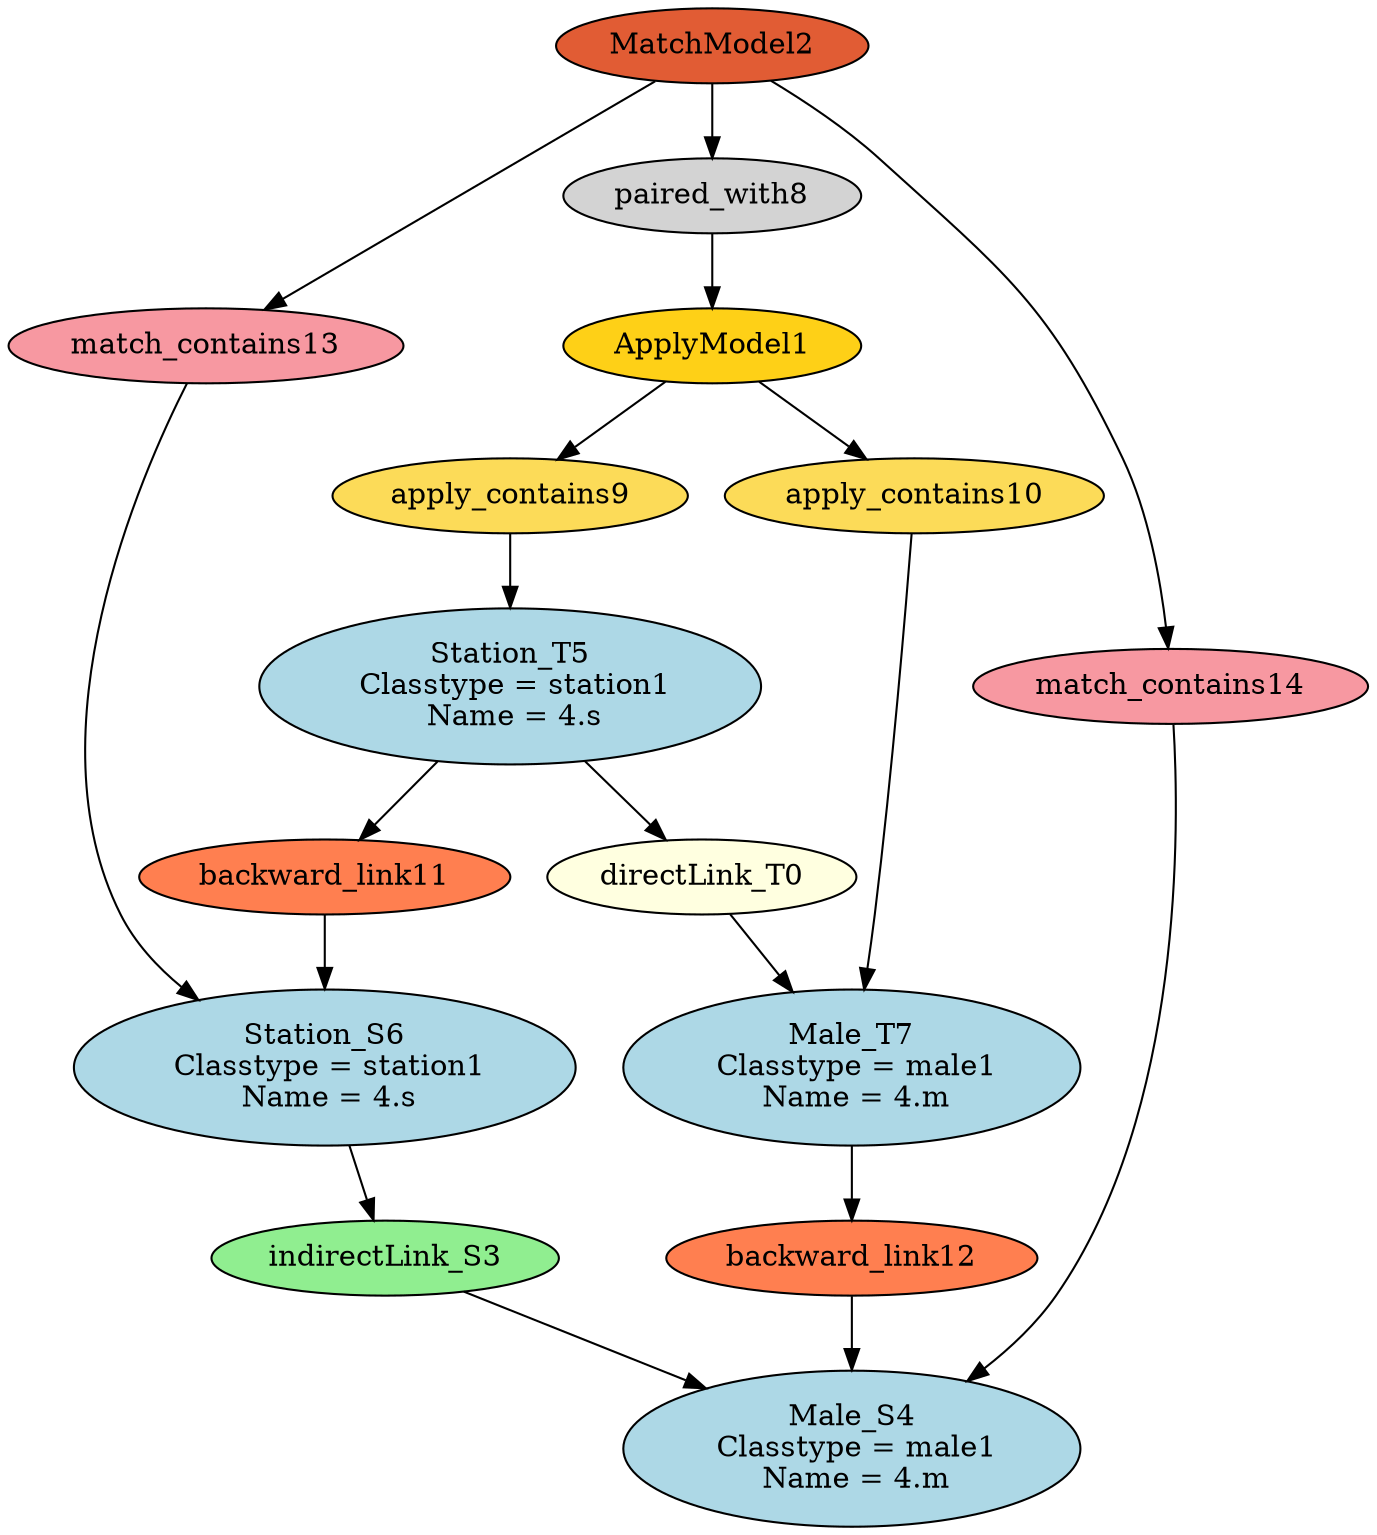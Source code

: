 digraph rule_SM2SM_run1 {
"directLink_T0\n" [style=filled, fillcolor=lightyellow];
ApplyModel1 [style=filled, fillcolor="#FED017"];
MatchModel2 [style=filled, fillcolor="#E15C34"];
indirectLink_S3 [style=filled, fillcolor=lightgreen];
"Male_S4\n Classtype = male1\n Name = 4.m" [style=filled, fillcolor=lightblue];
"Station_T5\n Classtype = station1\n Name = 4.s" [style=filled, fillcolor=lightblue];
"Station_S6\n Classtype = station1\n Name = 4.s" [style=filled, fillcolor=lightblue];
"Male_T7\n Classtype = male1\n Name = 4.m" [style=filled, fillcolor=lightblue];
paired_with8 [style=filled, fillcolor=lightgray];
apply_contains9 [style=filled, fillcolor="#FCDB58"];
apply_contains10 [style=filled, fillcolor="#FCDB58"];
backward_link11 [style=filled, fillcolor=coral];
backward_link12 [style=filled, fillcolor=coral];
match_contains13 [style=filled, fillcolor="#F798A1"];
match_contains14 [style=filled, fillcolor="#F798A1"];
ApplyModel1 -> apply_contains9;
apply_contains9 -> "Station_T5\n Classtype = station1\n Name = 4.s";
ApplyModel1 -> apply_contains10;
apply_contains10 -> "Male_T7\n Classtype = male1\n Name = 4.m";
"Station_T5\n Classtype = station1\n Name = 4.s" -> backward_link11;
backward_link11 -> "Station_S6\n Classtype = station1\n Name = 4.s";
"Male_T7\n Classtype = male1\n Name = 4.m" -> backward_link12;
backward_link12 -> "Male_S4\n Classtype = male1\n Name = 4.m";
"Station_T5\n Classtype = station1\n Name = 4.s" -> "directLink_T0\n";
"directLink_T0\n" -> "Male_T7\n Classtype = male1\n Name = 4.m";
paired_with8 -> ApplyModel1;
MatchModel2 -> paired_with8;
MatchModel2 -> match_contains13;
MatchModel2 -> match_contains14;
"Station_S6\n Classtype = station1\n Name = 4.s" -> indirectLink_S3;
indirectLink_S3 -> "Male_S4\n Classtype = male1\n Name = 4.m";
match_contains13 -> "Station_S6\n Classtype = station1\n Name = 4.s";
match_contains14 -> "Male_S4\n Classtype = male1\n Name = 4.m";
}
